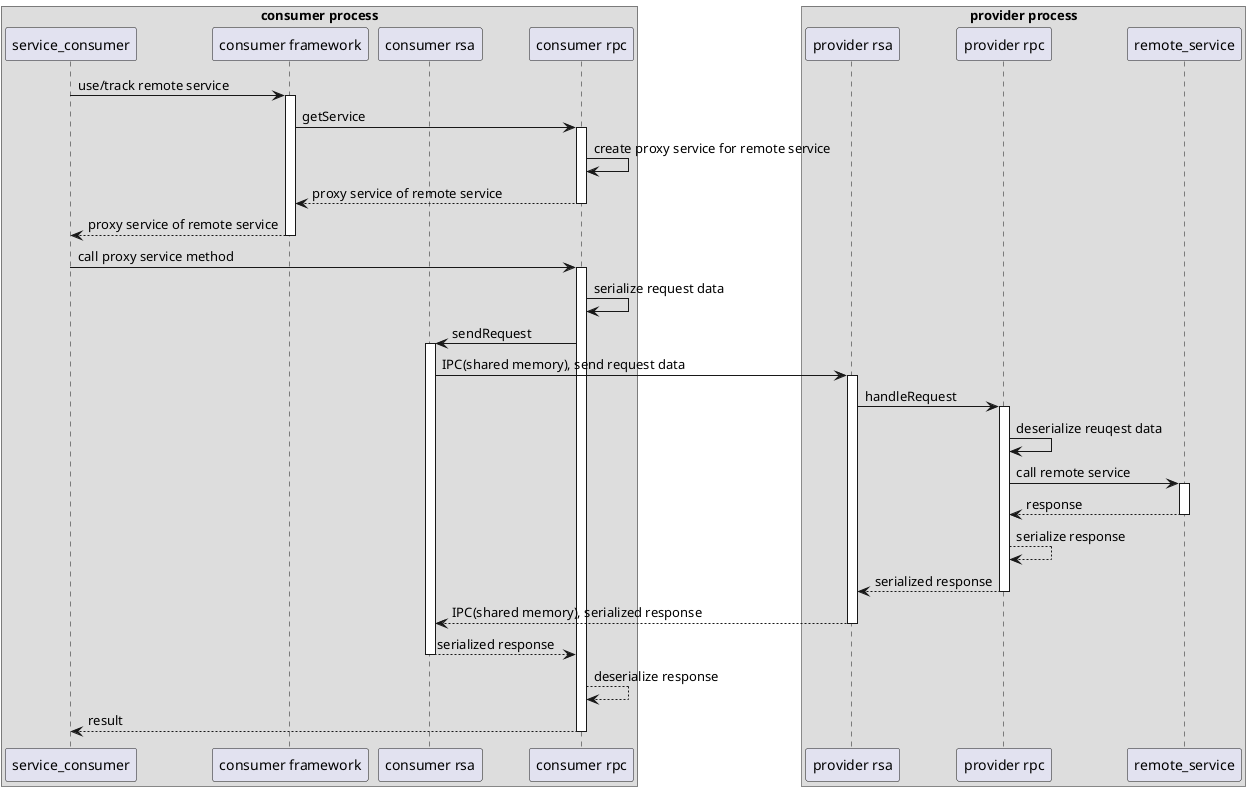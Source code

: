 Licensed to the Apache Software Foundation (ASF) under one or more
contributor license agreements.  See the NOTICE file distributed with
this work for additional information regarding copyright ownership.
The ASF licenses this file to You under the Apache License, Version 2.0
(the "License"); you may not use this file except in compliance with
the License.  You may obtain a copy of the License at

    http://www.apache.org/licenses/LICENSE-2.0

Unless required by applicable law or agreed to in writing, software
distributed under the License is distributed on an "AS IS" BASIS,
WITHOUT WARRANTIES OR CONDITIONS OF ANY KIND, either express or implied.
See the License for the specific language governing permissions and
limitations under the License.

@startuml
box "consumer process"
participant service_consumer
participant c_framework as "consumer framework"
participant c_rsa as "consumer rsa"
participant c_rpc as "consumer rpc"
end box

box "provider process"
participant p_rsa as "provider rsa"
participant p_rpc as "provider rpc"
participant remote_service
end box

service_consumer->c_framework ++:use/track remote service
c_framework->c_rpc ++:getService
c_rpc->c_rpc:create proxy service for remote service
return proxy service of remote service
return proxy service of remote service

service_consumer -> c_rpc ++: call proxy service method
c_rpc -> c_rpc: serialize request data
c_rpc -> c_rsa++: sendRequest
c_rsa  -> p_rsa++: IPC(shared memory), send request data

p_rsa->p_rpc++:handleRequest
p_rpc->p_rpc:deserialize reuqest data
p_rpc->remote_service++: call remote service
return response
p_rpc-->p_rpc:serialize response
return serialized response
return IPC(shared memory), serialized response
return serialized response
c_rpc --> c_rpc: deserialize response
return result
@enduml
